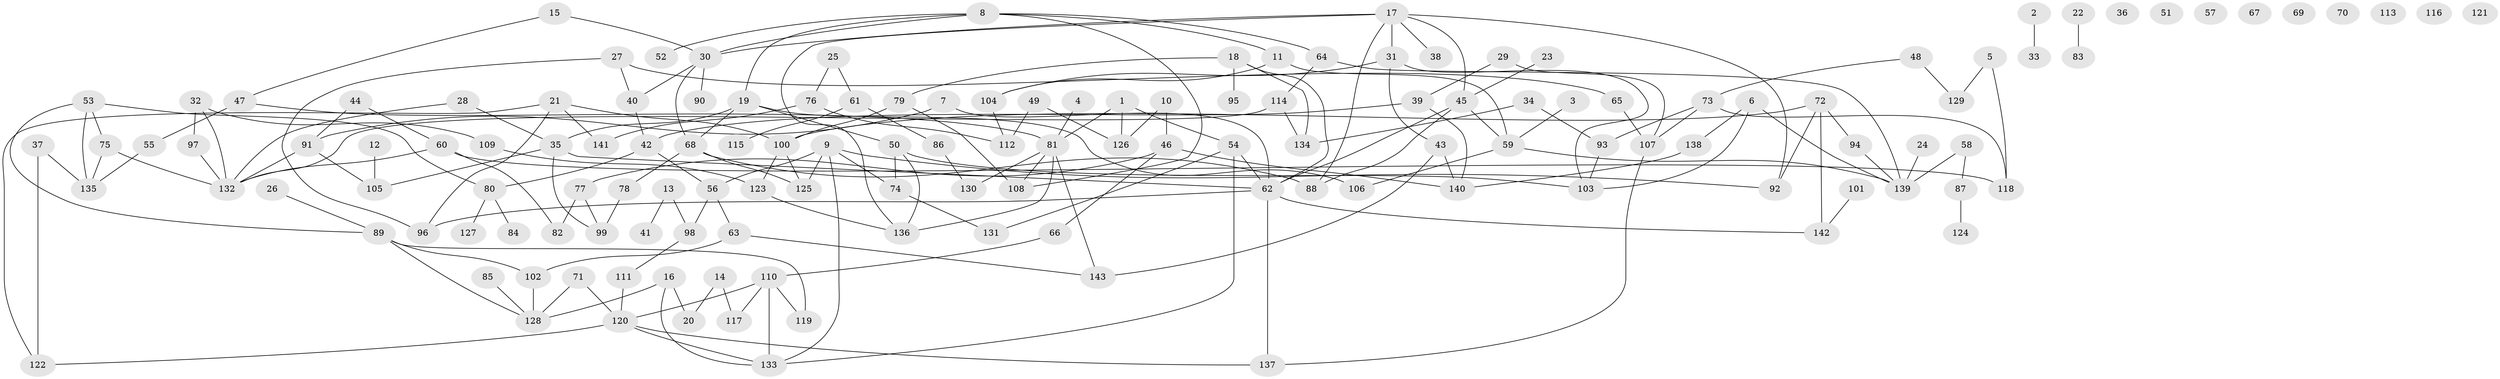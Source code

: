 // Generated by graph-tools (version 1.1) at 2025/25/03/09/25 03:25:21]
// undirected, 143 vertices, 197 edges
graph export_dot {
graph [start="1"]
  node [color=gray90,style=filled];
  1;
  2;
  3;
  4;
  5;
  6;
  7;
  8;
  9;
  10;
  11;
  12;
  13;
  14;
  15;
  16;
  17;
  18;
  19;
  20;
  21;
  22;
  23;
  24;
  25;
  26;
  27;
  28;
  29;
  30;
  31;
  32;
  33;
  34;
  35;
  36;
  37;
  38;
  39;
  40;
  41;
  42;
  43;
  44;
  45;
  46;
  47;
  48;
  49;
  50;
  51;
  52;
  53;
  54;
  55;
  56;
  57;
  58;
  59;
  60;
  61;
  62;
  63;
  64;
  65;
  66;
  67;
  68;
  69;
  70;
  71;
  72;
  73;
  74;
  75;
  76;
  77;
  78;
  79;
  80;
  81;
  82;
  83;
  84;
  85;
  86;
  87;
  88;
  89;
  90;
  91;
  92;
  93;
  94;
  95;
  96;
  97;
  98;
  99;
  100;
  101;
  102;
  103;
  104;
  105;
  106;
  107;
  108;
  109;
  110;
  111;
  112;
  113;
  114;
  115;
  116;
  117;
  118;
  119;
  120;
  121;
  122;
  123;
  124;
  125;
  126;
  127;
  128;
  129;
  130;
  131;
  132;
  133;
  134;
  135;
  136;
  137;
  138;
  139;
  140;
  141;
  142;
  143;
  1 -- 54;
  1 -- 81;
  1 -- 126;
  2 -- 33;
  3 -- 59;
  4 -- 81;
  5 -- 118;
  5 -- 129;
  6 -- 103;
  6 -- 138;
  6 -- 139;
  7 -- 62;
  7 -- 91;
  8 -- 11;
  8 -- 19;
  8 -- 30;
  8 -- 52;
  8 -- 64;
  8 -- 108;
  9 -- 56;
  9 -- 74;
  9 -- 92;
  9 -- 125;
  9 -- 133;
  10 -- 46;
  10 -- 126;
  11 -- 59;
  11 -- 104;
  12 -- 105;
  13 -- 41;
  13 -- 98;
  14 -- 20;
  14 -- 117;
  15 -- 30;
  15 -- 47;
  16 -- 20;
  16 -- 128;
  16 -- 133;
  17 -- 30;
  17 -- 31;
  17 -- 38;
  17 -- 45;
  17 -- 88;
  17 -- 92;
  17 -- 136;
  18 -- 62;
  18 -- 79;
  18 -- 95;
  18 -- 134;
  19 -- 35;
  19 -- 50;
  19 -- 68;
  19 -- 106;
  21 -- 96;
  21 -- 100;
  21 -- 122;
  21 -- 141;
  22 -- 83;
  23 -- 45;
  24 -- 139;
  25 -- 61;
  25 -- 76;
  26 -- 89;
  27 -- 40;
  27 -- 65;
  27 -- 96;
  28 -- 35;
  28 -- 132;
  29 -- 39;
  29 -- 107;
  30 -- 40;
  30 -- 68;
  30 -- 90;
  31 -- 43;
  31 -- 103;
  31 -- 104;
  32 -- 97;
  32 -- 109;
  32 -- 132;
  34 -- 93;
  34 -- 134;
  35 -- 62;
  35 -- 99;
  35 -- 105;
  37 -- 122;
  37 -- 135;
  39 -- 42;
  39 -- 140;
  40 -- 42;
  42 -- 56;
  42 -- 80;
  43 -- 140;
  43 -- 143;
  44 -- 60;
  44 -- 91;
  45 -- 59;
  45 -- 62;
  45 -- 88;
  46 -- 66;
  46 -- 77;
  46 -- 140;
  47 -- 55;
  47 -- 81;
  48 -- 73;
  48 -- 129;
  49 -- 112;
  49 -- 126;
  50 -- 74;
  50 -- 103;
  50 -- 136;
  53 -- 75;
  53 -- 80;
  53 -- 89;
  53 -- 135;
  54 -- 62;
  54 -- 131;
  54 -- 133;
  55 -- 135;
  56 -- 63;
  56 -- 98;
  58 -- 87;
  58 -- 139;
  59 -- 106;
  59 -- 139;
  60 -- 82;
  60 -- 118;
  60 -- 132;
  61 -- 86;
  61 -- 115;
  62 -- 96;
  62 -- 137;
  62 -- 142;
  63 -- 102;
  63 -- 143;
  64 -- 114;
  64 -- 139;
  65 -- 107;
  66 -- 110;
  68 -- 78;
  68 -- 88;
  68 -- 125;
  71 -- 120;
  71 -- 128;
  72 -- 92;
  72 -- 94;
  72 -- 100;
  72 -- 142;
  73 -- 93;
  73 -- 107;
  73 -- 118;
  74 -- 131;
  75 -- 132;
  75 -- 135;
  76 -- 112;
  76 -- 141;
  77 -- 82;
  77 -- 99;
  78 -- 99;
  79 -- 100;
  79 -- 108;
  80 -- 84;
  80 -- 127;
  81 -- 108;
  81 -- 130;
  81 -- 136;
  81 -- 143;
  85 -- 128;
  86 -- 130;
  87 -- 124;
  89 -- 102;
  89 -- 119;
  89 -- 128;
  91 -- 105;
  91 -- 132;
  93 -- 103;
  94 -- 139;
  97 -- 132;
  98 -- 111;
  100 -- 123;
  100 -- 125;
  101 -- 142;
  102 -- 128;
  104 -- 112;
  107 -- 137;
  109 -- 123;
  110 -- 117;
  110 -- 119;
  110 -- 120;
  110 -- 133;
  111 -- 120;
  114 -- 132;
  114 -- 134;
  120 -- 122;
  120 -- 133;
  120 -- 137;
  123 -- 136;
  138 -- 140;
}
